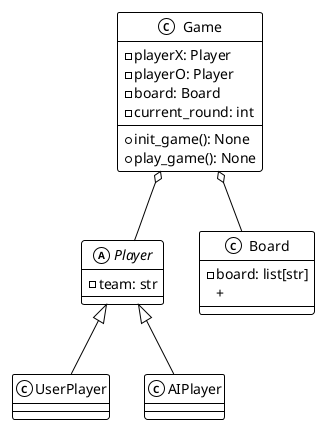 @startuml Class diagram
!theme mono

class Game {
    - playerX: Player
    - playerO: Player
    - board: Board
    - current_round: int 
    + init_game(): None
    + play_game(): None
}

abstract class Player {
    - team: str
}

class UserPlayer  {

}

class AIPlayer {

}

class Board {
    - board: list[str]
    + 
}

Game o-- Board 
Game o-- Player

Player <|-- UserPlayer
Player <|-- AIPlayer

@enduml